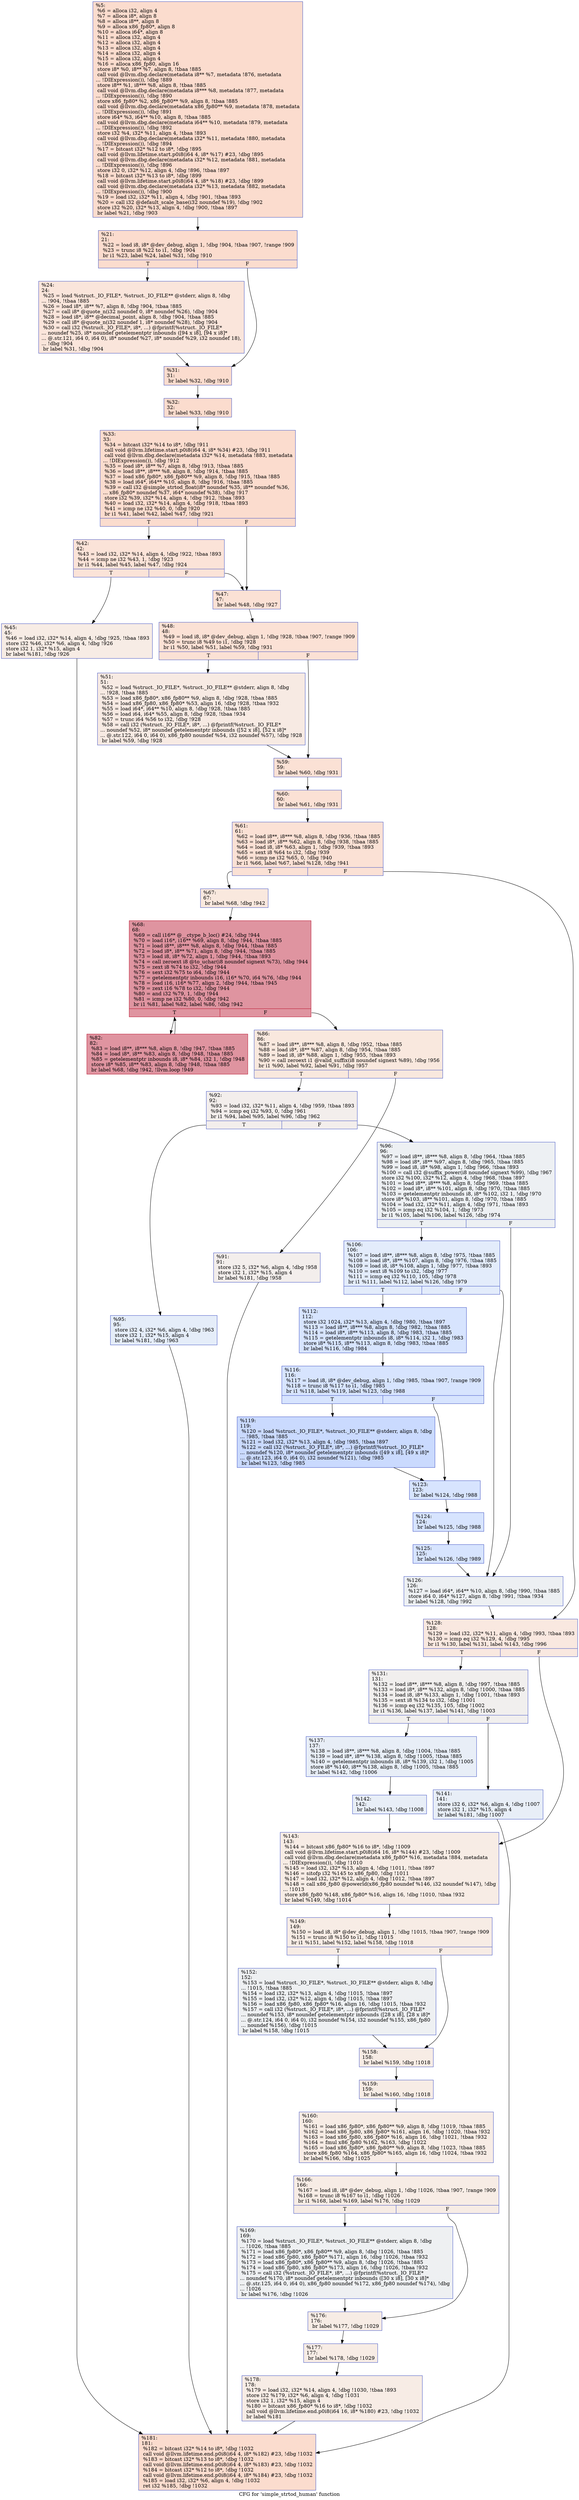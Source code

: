 digraph "CFG for 'simple_strtod_human' function" {
	label="CFG for 'simple_strtod_human' function";

	Node0xc01170 [shape=record,color="#3d50c3ff", style=filled, fillcolor="#f7af9170",label="{%5:\l  %6 = alloca i32, align 4\l  %7 = alloca i8*, align 8\l  %8 = alloca i8**, align 8\l  %9 = alloca x86_fp80*, align 8\l  %10 = alloca i64*, align 8\l  %11 = alloca i32, align 4\l  %12 = alloca i32, align 4\l  %13 = alloca i32, align 4\l  %14 = alloca i32, align 4\l  %15 = alloca i32, align 4\l  %16 = alloca x86_fp80, align 16\l  store i8* %0, i8** %7, align 8, !tbaa !885\l  call void @llvm.dbg.declare(metadata i8** %7, metadata !876, metadata\l... !DIExpression()), !dbg !889\l  store i8** %1, i8*** %8, align 8, !tbaa !885\l  call void @llvm.dbg.declare(metadata i8*** %8, metadata !877, metadata\l... !DIExpression()), !dbg !890\l  store x86_fp80* %2, x86_fp80** %9, align 8, !tbaa !885\l  call void @llvm.dbg.declare(metadata x86_fp80** %9, metadata !878, metadata\l... !DIExpression()), !dbg !891\l  store i64* %3, i64** %10, align 8, !tbaa !885\l  call void @llvm.dbg.declare(metadata i64** %10, metadata !879, metadata\l... !DIExpression()), !dbg !892\l  store i32 %4, i32* %11, align 4, !tbaa !893\l  call void @llvm.dbg.declare(metadata i32* %11, metadata !880, metadata\l... !DIExpression()), !dbg !894\l  %17 = bitcast i32* %12 to i8*, !dbg !895\l  call void @llvm.lifetime.start.p0i8(i64 4, i8* %17) #23, !dbg !895\l  call void @llvm.dbg.declare(metadata i32* %12, metadata !881, metadata\l... !DIExpression()), !dbg !896\l  store i32 0, i32* %12, align 4, !dbg !896, !tbaa !897\l  %18 = bitcast i32* %13 to i8*, !dbg !899\l  call void @llvm.lifetime.start.p0i8(i64 4, i8* %18) #23, !dbg !899\l  call void @llvm.dbg.declare(metadata i32* %13, metadata !882, metadata\l... !DIExpression()), !dbg !900\l  %19 = load i32, i32* %11, align 4, !dbg !901, !tbaa !893\l  %20 = call i32 @default_scale_base(i32 noundef %19), !dbg !902\l  store i32 %20, i32* %13, align 4, !dbg !900, !tbaa !897\l  br label %21, !dbg !903\l}"];
	Node0xc01170 -> Node0xc01340;
	Node0xc01340 [shape=record,color="#3d50c3ff", style=filled, fillcolor="#f7af9170",label="{%21:\l21:                                               \l  %22 = load i8, i8* @dev_debug, align 1, !dbg !904, !tbaa !907, !range !909\l  %23 = trunc i8 %22 to i1, !dbg !904\l  br i1 %23, label %24, label %31, !dbg !910\l|{<s0>T|<s1>F}}"];
	Node0xc01340:s0 -> Node0xc01390;
	Node0xc01340:s1 -> Node0xc013e0;
	Node0xc01390 [shape=record,color="#3d50c3ff", style=filled, fillcolor="#f4c5ad70",label="{%24:\l24:                                               \l  %25 = load %struct._IO_FILE*, %struct._IO_FILE** @stderr, align 8, !dbg\l... !904, !tbaa !885\l  %26 = load i8*, i8** %7, align 8, !dbg !904, !tbaa !885\l  %27 = call i8* @quote_n(i32 noundef 0, i8* noundef %26), !dbg !904\l  %28 = load i8*, i8** @decimal_point, align 8, !dbg !904, !tbaa !885\l  %29 = call i8* @quote_n(i32 noundef 1, i8* noundef %28), !dbg !904\l  %30 = call i32 (%struct._IO_FILE*, i8*, ...) @fprintf(%struct._IO_FILE*\l... noundef %25, i8* noundef getelementptr inbounds ([94 x i8], [94 x i8]*\l... @.str.121, i64 0, i64 0), i8* noundef %27, i8* noundef %29, i32 noundef 18),\l... !dbg !904\l  br label %31, !dbg !904\l}"];
	Node0xc01390 -> Node0xc013e0;
	Node0xc013e0 [shape=record,color="#3d50c3ff", style=filled, fillcolor="#f7af9170",label="{%31:\l31:                                               \l  br label %32, !dbg !910\l}"];
	Node0xc013e0 -> Node0xc01430;
	Node0xc01430 [shape=record,color="#3d50c3ff", style=filled, fillcolor="#f7af9170",label="{%32:\l32:                                               \l  br label %33, !dbg !910\l}"];
	Node0xc01430 -> Node0xc01480;
	Node0xc01480 [shape=record,color="#3d50c3ff", style=filled, fillcolor="#f7af9170",label="{%33:\l33:                                               \l  %34 = bitcast i32* %14 to i8*, !dbg !911\l  call void @llvm.lifetime.start.p0i8(i64 4, i8* %34) #23, !dbg !911\l  call void @llvm.dbg.declare(metadata i32* %14, metadata !883, metadata\l... !DIExpression()), !dbg !912\l  %35 = load i8*, i8** %7, align 8, !dbg !913, !tbaa !885\l  %36 = load i8**, i8*** %8, align 8, !dbg !914, !tbaa !885\l  %37 = load x86_fp80*, x86_fp80** %9, align 8, !dbg !915, !tbaa !885\l  %38 = load i64*, i64** %10, align 8, !dbg !916, !tbaa !885\l  %39 = call i32 @simple_strtod_float(i8* noundef %35, i8** noundef %36,\l... x86_fp80* noundef %37, i64* noundef %38), !dbg !917\l  store i32 %39, i32* %14, align 4, !dbg !912, !tbaa !893\l  %40 = load i32, i32* %14, align 4, !dbg !918, !tbaa !893\l  %41 = icmp ne i32 %40, 0, !dbg !920\l  br i1 %41, label %42, label %47, !dbg !921\l|{<s0>T|<s1>F}}"];
	Node0xc01480:s0 -> Node0xc014d0;
	Node0xc01480:s1 -> Node0xc01570;
	Node0xc014d0 [shape=record,color="#3d50c3ff", style=filled, fillcolor="#f6bfa670",label="{%42:\l42:                                               \l  %43 = load i32, i32* %14, align 4, !dbg !922, !tbaa !893\l  %44 = icmp ne i32 %43, 1, !dbg !923\l  br i1 %44, label %45, label %47, !dbg !924\l|{<s0>T|<s1>F}}"];
	Node0xc014d0:s0 -> Node0xc01520;
	Node0xc014d0:s1 -> Node0xc01570;
	Node0xc01520 [shape=record,color="#3d50c3ff", style=filled, fillcolor="#ecd3c570",label="{%45:\l45:                                               \l  %46 = load i32, i32* %14, align 4, !dbg !925, !tbaa !893\l  store i32 %46, i32* %6, align 4, !dbg !926\l  store i32 1, i32* %15, align 4\l  br label %181, !dbg !926\l}"];
	Node0xc01520 -> Node0xc02150;
	Node0xc01570 [shape=record,color="#3d50c3ff", style=filled, fillcolor="#f7bca170",label="{%47:\l47:                                               \l  br label %48, !dbg !927\l}"];
	Node0xc01570 -> Node0xc015c0;
	Node0xc015c0 [shape=record,color="#3d50c3ff", style=filled, fillcolor="#f7bca170",label="{%48:\l48:                                               \l  %49 = load i8, i8* @dev_debug, align 1, !dbg !928, !tbaa !907, !range !909\l  %50 = trunc i8 %49 to i1, !dbg !928\l  br i1 %50, label %51, label %59, !dbg !931\l|{<s0>T|<s1>F}}"];
	Node0xc015c0:s0 -> Node0xc01610;
	Node0xc015c0:s1 -> Node0xc01660;
	Node0xc01610 [shape=record,color="#3d50c3ff", style=filled, fillcolor="#eed0c070",label="{%51:\l51:                                               \l  %52 = load %struct._IO_FILE*, %struct._IO_FILE** @stderr, align 8, !dbg\l... !928, !tbaa !885\l  %53 = load x86_fp80*, x86_fp80** %9, align 8, !dbg !928, !tbaa !885\l  %54 = load x86_fp80, x86_fp80* %53, align 16, !dbg !928, !tbaa !932\l  %55 = load i64*, i64** %10, align 8, !dbg !928, !tbaa !885\l  %56 = load i64, i64* %55, align 8, !dbg !928, !tbaa !934\l  %57 = trunc i64 %56 to i32, !dbg !928\l  %58 = call i32 (%struct._IO_FILE*, i8*, ...) @fprintf(%struct._IO_FILE*\l... noundef %52, i8* noundef getelementptr inbounds ([52 x i8], [52 x i8]*\l... @.str.122, i64 0, i64 0), x86_fp80 noundef %54, i32 noundef %57), !dbg !928\l  br label %59, !dbg !928\l}"];
	Node0xc01610 -> Node0xc01660;
	Node0xc01660 [shape=record,color="#3d50c3ff", style=filled, fillcolor="#f7bca170",label="{%59:\l59:                                               \l  br label %60, !dbg !931\l}"];
	Node0xc01660 -> Node0xc016b0;
	Node0xc016b0 [shape=record,color="#3d50c3ff", style=filled, fillcolor="#f7bca170",label="{%60:\l60:                                               \l  br label %61, !dbg !931\l}"];
	Node0xc016b0 -> Node0xc01700;
	Node0xc01700 [shape=record,color="#3d50c3ff", style=filled, fillcolor="#f7bca170",label="{%61:\l61:                                               \l  %62 = load i8**, i8*** %8, align 8, !dbg !936, !tbaa !885\l  %63 = load i8*, i8** %62, align 8, !dbg !938, !tbaa !885\l  %64 = load i8, i8* %63, align 1, !dbg !939, !tbaa !893\l  %65 = sext i8 %64 to i32, !dbg !939\l  %66 = icmp ne i32 %65, 0, !dbg !940\l  br i1 %66, label %67, label %128, !dbg !941\l|{<s0>T|<s1>F}}"];
	Node0xc01700:s0 -> Node0xc01750;
	Node0xc01700:s1 -> Node0xc01c50;
	Node0xc01750 [shape=record,color="#3d50c3ff", style=filled, fillcolor="#f2cab570",label="{%67:\l67:                                               \l  br label %68, !dbg !942\l}"];
	Node0xc01750 -> Node0xc017a0;
	Node0xc017a0 [shape=record,color="#b70d28ff", style=filled, fillcolor="#b70d2870",label="{%68:\l68:                                               \l  %69 = call i16** @__ctype_b_loc() #24, !dbg !944\l  %70 = load i16*, i16** %69, align 8, !dbg !944, !tbaa !885\l  %71 = load i8**, i8*** %8, align 8, !dbg !944, !tbaa !885\l  %72 = load i8*, i8** %71, align 8, !dbg !944, !tbaa !885\l  %73 = load i8, i8* %72, align 1, !dbg !944, !tbaa !893\l  %74 = call zeroext i8 @to_uchar(i8 noundef signext %73), !dbg !944\l  %75 = zext i8 %74 to i32, !dbg !944\l  %76 = sext i32 %75 to i64, !dbg !944\l  %77 = getelementptr inbounds i16, i16* %70, i64 %76, !dbg !944\l  %78 = load i16, i16* %77, align 2, !dbg !944, !tbaa !945\l  %79 = zext i16 %78 to i32, !dbg !944\l  %80 = and i32 %79, 1, !dbg !944\l  %81 = icmp ne i32 %80, 0, !dbg !942\l  br i1 %81, label %82, label %86, !dbg !942\l|{<s0>T|<s1>F}}"];
	Node0xc017a0:s0 -> Node0xc017f0;
	Node0xc017a0:s1 -> Node0xc01840;
	Node0xc017f0 [shape=record,color="#b70d28ff", style=filled, fillcolor="#b70d2870",label="{%82:\l82:                                               \l  %83 = load i8**, i8*** %8, align 8, !dbg !947, !tbaa !885\l  %84 = load i8*, i8** %83, align 8, !dbg !948, !tbaa !885\l  %85 = getelementptr inbounds i8, i8* %84, i32 1, !dbg !948\l  store i8* %85, i8** %83, align 8, !dbg !948, !tbaa !885\l  br label %68, !dbg !942, !llvm.loop !949\l}"];
	Node0xc017f0 -> Node0xc017a0;
	Node0xc01840 [shape=record,color="#3d50c3ff", style=filled, fillcolor="#f2cab570",label="{%86:\l86:                                               \l  %87 = load i8**, i8*** %8, align 8, !dbg !952, !tbaa !885\l  %88 = load i8*, i8** %87, align 8, !dbg !954, !tbaa !885\l  %89 = load i8, i8* %88, align 1, !dbg !955, !tbaa !893\l  %90 = call zeroext i1 @valid_suffix(i8 noundef signext %89), !dbg !956\l  br i1 %90, label %92, label %91, !dbg !957\l|{<s0>T|<s1>F}}"];
	Node0xc01840:s0 -> Node0xc018e0;
	Node0xc01840:s1 -> Node0xc01890;
	Node0xc01890 [shape=record,color="#3d50c3ff", style=filled, fillcolor="#e3d9d370",label="{%91:\l91:                                               \l  store i32 5, i32* %6, align 4, !dbg !958\l  store i32 1, i32* %15, align 4\l  br label %181, !dbg !958\l}"];
	Node0xc01890 -> Node0xc02150;
	Node0xc018e0 [shape=record,color="#3d50c3ff", style=filled, fillcolor="#e3d9d370",label="{%92:\l92:                                               \l  %93 = load i32, i32* %11, align 4, !dbg !959, !tbaa !893\l  %94 = icmp eq i32 %93, 0, !dbg !961\l  br i1 %94, label %95, label %96, !dbg !962\l|{<s0>T|<s1>F}}"];
	Node0xc018e0:s0 -> Node0xc01930;
	Node0xc018e0:s1 -> Node0xc01980;
	Node0xc01930 [shape=record,color="#3d50c3ff", style=filled, fillcolor="#c5d6f270",label="{%95:\l95:                                               \l  store i32 4, i32* %6, align 4, !dbg !963\l  store i32 1, i32* %15, align 4\l  br label %181, !dbg !963\l}"];
	Node0xc01930 -> Node0xc02150;
	Node0xc01980 [shape=record,color="#3d50c3ff", style=filled, fillcolor="#d6dce470",label="{%96:\l96:                                               \l  %97 = load i8**, i8*** %8, align 8, !dbg !964, !tbaa !885\l  %98 = load i8*, i8** %97, align 8, !dbg !965, !tbaa !885\l  %99 = load i8, i8* %98, align 1, !dbg !966, !tbaa !893\l  %100 = call i32 @suffix_power(i8 noundef signext %99), !dbg !967\l  store i32 %100, i32* %12, align 4, !dbg !968, !tbaa !897\l  %101 = load i8**, i8*** %8, align 8, !dbg !969, !tbaa !885\l  %102 = load i8*, i8** %101, align 8, !dbg !970, !tbaa !885\l  %103 = getelementptr inbounds i8, i8* %102, i32 1, !dbg !970\l  store i8* %103, i8** %101, align 8, !dbg !970, !tbaa !885\l  %104 = load i32, i32* %11, align 4, !dbg !971, !tbaa !893\l  %105 = icmp eq i32 %104, 1, !dbg !973\l  br i1 %105, label %106, label %126, !dbg !974\l|{<s0>T|<s1>F}}"];
	Node0xc01980:s0 -> Node0xc019d0;
	Node0xc01980:s1 -> Node0xc01c00;
	Node0xc019d0 [shape=record,color="#3d50c3ff", style=filled, fillcolor="#bfd3f670",label="{%106:\l106:                                              \l  %107 = load i8**, i8*** %8, align 8, !dbg !975, !tbaa !885\l  %108 = load i8*, i8** %107, align 8, !dbg !976, !tbaa !885\l  %109 = load i8, i8* %108, align 1, !dbg !977, !tbaa !893\l  %110 = sext i8 %109 to i32, !dbg !977\l  %111 = icmp eq i32 %110, 105, !dbg !978\l  br i1 %111, label %112, label %126, !dbg !979\l|{<s0>T|<s1>F}}"];
	Node0xc019d0:s0 -> Node0xc01a20;
	Node0xc019d0:s1 -> Node0xc01c00;
	Node0xc01a20 [shape=record,color="#3d50c3ff", style=filled, fillcolor="#a5c3fe70",label="{%112:\l112:                                              \l  store i32 1024, i32* %13, align 4, !dbg !980, !tbaa !897\l  %113 = load i8**, i8*** %8, align 8, !dbg !982, !tbaa !885\l  %114 = load i8*, i8** %113, align 8, !dbg !983, !tbaa !885\l  %115 = getelementptr inbounds i8, i8* %114, i32 1, !dbg !983\l  store i8* %115, i8** %113, align 8, !dbg !983, !tbaa !885\l  br label %116, !dbg !984\l}"];
	Node0xc01a20 -> Node0xc01a70;
	Node0xc01a70 [shape=record,color="#3d50c3ff", style=filled, fillcolor="#a5c3fe70",label="{%116:\l116:                                              \l  %117 = load i8, i8* @dev_debug, align 1, !dbg !985, !tbaa !907, !range !909\l  %118 = trunc i8 %117 to i1, !dbg !985\l  br i1 %118, label %119, label %123, !dbg !988\l|{<s0>T|<s1>F}}"];
	Node0xc01a70:s0 -> Node0xc01ac0;
	Node0xc01a70:s1 -> Node0xc01b10;
	Node0xc01ac0 [shape=record,color="#3d50c3ff", style=filled, fillcolor="#88abfd70",label="{%119:\l119:                                              \l  %120 = load %struct._IO_FILE*, %struct._IO_FILE** @stderr, align 8, !dbg\l... !985, !tbaa !885\l  %121 = load i32, i32* %13, align 4, !dbg !985, !tbaa !897\l  %122 = call i32 (%struct._IO_FILE*, i8*, ...) @fprintf(%struct._IO_FILE*\l... noundef %120, i8* noundef getelementptr inbounds ([49 x i8], [49 x i8]*\l... @.str.123, i64 0, i64 0), i32 noundef %121), !dbg !985\l  br label %123, !dbg !985\l}"];
	Node0xc01ac0 -> Node0xc01b10;
	Node0xc01b10 [shape=record,color="#3d50c3ff", style=filled, fillcolor="#a5c3fe70",label="{%123:\l123:                                              \l  br label %124, !dbg !988\l}"];
	Node0xc01b10 -> Node0xc01b60;
	Node0xc01b60 [shape=record,color="#3d50c3ff", style=filled, fillcolor="#a5c3fe70",label="{%124:\l124:                                              \l  br label %125, !dbg !988\l}"];
	Node0xc01b60 -> Node0xc01bb0;
	Node0xc01bb0 [shape=record,color="#3d50c3ff", style=filled, fillcolor="#a5c3fe70",label="{%125:\l125:                                              \l  br label %126, !dbg !989\l}"];
	Node0xc01bb0 -> Node0xc01c00;
	Node0xc01c00 [shape=record,color="#3d50c3ff", style=filled, fillcolor="#d6dce470",label="{%126:\l126:                                              \l  %127 = load i64*, i64** %10, align 8, !dbg !990, !tbaa !885\l  store i64 0, i64* %127, align 8, !dbg !991, !tbaa !934\l  br label %128, !dbg !992\l}"];
	Node0xc01c00 -> Node0xc01c50;
	Node0xc01c50 [shape=record,color="#3d50c3ff", style=filled, fillcolor="#f1ccb870",label="{%128:\l128:                                              \l  %129 = load i32, i32* %11, align 4, !dbg !993, !tbaa !893\l  %130 = icmp eq i32 %129, 4, !dbg !995\l  br i1 %130, label %131, label %143, !dbg !996\l|{<s0>T|<s1>F}}"];
	Node0xc01c50:s0 -> Node0xc01ca0;
	Node0xc01c50:s1 -> Node0xc01de0;
	Node0xc01ca0 [shape=record,color="#3d50c3ff", style=filled, fillcolor="#e0dbd870",label="{%131:\l131:                                              \l  %132 = load i8**, i8*** %8, align 8, !dbg !997, !tbaa !885\l  %133 = load i8*, i8** %132, align 8, !dbg !1000, !tbaa !885\l  %134 = load i8, i8* %133, align 1, !dbg !1001, !tbaa !893\l  %135 = sext i8 %134 to i32, !dbg !1001\l  %136 = icmp eq i32 %135, 105, !dbg !1002\l  br i1 %136, label %137, label %141, !dbg !1003\l|{<s0>T|<s1>F}}"];
	Node0xc01ca0:s0 -> Node0xc01cf0;
	Node0xc01ca0:s1 -> Node0xc01d40;
	Node0xc01cf0 [shape=record,color="#3d50c3ff", style=filled, fillcolor="#cbd8ee70",label="{%137:\l137:                                              \l  %138 = load i8**, i8*** %8, align 8, !dbg !1004, !tbaa !885\l  %139 = load i8*, i8** %138, align 8, !dbg !1005, !tbaa !885\l  %140 = getelementptr inbounds i8, i8* %139, i32 1, !dbg !1005\l  store i8* %140, i8** %138, align 8, !dbg !1005, !tbaa !885\l  br label %142, !dbg !1006\l}"];
	Node0xc01cf0 -> Node0xc01d90;
	Node0xc01d40 [shape=record,color="#3d50c3ff", style=filled, fillcolor="#cbd8ee70",label="{%141:\l141:                                              \l  store i32 6, i32* %6, align 4, !dbg !1007\l  store i32 1, i32* %15, align 4\l  br label %181, !dbg !1007\l}"];
	Node0xc01d40 -> Node0xc02150;
	Node0xc01d90 [shape=record,color="#3d50c3ff", style=filled, fillcolor="#cbd8ee70",label="{%142:\l142:                                              \l  br label %143, !dbg !1008\l}"];
	Node0xc01d90 -> Node0xc01de0;
	Node0xc01de0 [shape=record,color="#3d50c3ff", style=filled, fillcolor="#ecd3c570",label="{%143:\l143:                                              \l  %144 = bitcast x86_fp80* %16 to i8*, !dbg !1009\l  call void @llvm.lifetime.start.p0i8(i64 16, i8* %144) #23, !dbg !1009\l  call void @llvm.dbg.declare(metadata x86_fp80* %16, metadata !884, metadata\l... !DIExpression()), !dbg !1010\l  %145 = load i32, i32* %13, align 4, !dbg !1011, !tbaa !897\l  %146 = sitofp i32 %145 to x86_fp80, !dbg !1011\l  %147 = load i32, i32* %12, align 4, !dbg !1012, !tbaa !897\l  %148 = call x86_fp80 @powerld(x86_fp80 noundef %146, i32 noundef %147), !dbg\l... !1013\l  store x86_fp80 %148, x86_fp80* %16, align 16, !dbg !1010, !tbaa !932\l  br label %149, !dbg !1014\l}"];
	Node0xc01de0 -> Node0xc01e30;
	Node0xc01e30 [shape=record,color="#3d50c3ff", style=filled, fillcolor="#ecd3c570",label="{%149:\l149:                                              \l  %150 = load i8, i8* @dev_debug, align 1, !dbg !1015, !tbaa !907, !range !909\l  %151 = trunc i8 %150 to i1, !dbg !1015\l  br i1 %151, label %152, label %158, !dbg !1018\l|{<s0>T|<s1>F}}"];
	Node0xc01e30:s0 -> Node0xc01e80;
	Node0xc01e30:s1 -> Node0xc01ed0;
	Node0xc01e80 [shape=record,color="#3d50c3ff", style=filled, fillcolor="#d9dce170",label="{%152:\l152:                                              \l  %153 = load %struct._IO_FILE*, %struct._IO_FILE** @stderr, align 8, !dbg\l... !1015, !tbaa !885\l  %154 = load i32, i32* %13, align 4, !dbg !1015, !tbaa !897\l  %155 = load i32, i32* %12, align 4, !dbg !1015, !tbaa !897\l  %156 = load x86_fp80, x86_fp80* %16, align 16, !dbg !1015, !tbaa !932\l  %157 = call i32 (%struct._IO_FILE*, i8*, ...) @fprintf(%struct._IO_FILE*\l... noundef %153, i8* noundef getelementptr inbounds ([28 x i8], [28 x i8]*\l... @.str.124, i64 0, i64 0), i32 noundef %154, i32 noundef %155, x86_fp80\l... noundef %156), !dbg !1015\l  br label %158, !dbg !1015\l}"];
	Node0xc01e80 -> Node0xc01ed0;
	Node0xc01ed0 [shape=record,color="#3d50c3ff", style=filled, fillcolor="#ecd3c570",label="{%158:\l158:                                              \l  br label %159, !dbg !1018\l}"];
	Node0xc01ed0 -> Node0xc01f20;
	Node0xc01f20 [shape=record,color="#3d50c3ff", style=filled, fillcolor="#ecd3c570",label="{%159:\l159:                                              \l  br label %160, !dbg !1018\l}"];
	Node0xc01f20 -> Node0xc01f70;
	Node0xc01f70 [shape=record,color="#3d50c3ff", style=filled, fillcolor="#ecd3c570",label="{%160:\l160:                                              \l  %161 = load x86_fp80*, x86_fp80** %9, align 8, !dbg !1019, !tbaa !885\l  %162 = load x86_fp80, x86_fp80* %161, align 16, !dbg !1020, !tbaa !932\l  %163 = load x86_fp80, x86_fp80* %16, align 16, !dbg !1021, !tbaa !932\l  %164 = fmul x86_fp80 %162, %163, !dbg !1022\l  %165 = load x86_fp80*, x86_fp80** %9, align 8, !dbg !1023, !tbaa !885\l  store x86_fp80 %164, x86_fp80* %165, align 16, !dbg !1024, !tbaa !932\l  br label %166, !dbg !1025\l}"];
	Node0xc01f70 -> Node0xc01fc0;
	Node0xc01fc0 [shape=record,color="#3d50c3ff", style=filled, fillcolor="#ecd3c570",label="{%166:\l166:                                              \l  %167 = load i8, i8* @dev_debug, align 1, !dbg !1026, !tbaa !907, !range !909\l  %168 = trunc i8 %167 to i1, !dbg !1026\l  br i1 %168, label %169, label %176, !dbg !1029\l|{<s0>T|<s1>F}}"];
	Node0xc01fc0:s0 -> Node0xc02010;
	Node0xc01fc0:s1 -> Node0xc02060;
	Node0xc02010 [shape=record,color="#3d50c3ff", style=filled, fillcolor="#d9dce170",label="{%169:\l169:                                              \l  %170 = load %struct._IO_FILE*, %struct._IO_FILE** @stderr, align 8, !dbg\l... !1026, !tbaa !885\l  %171 = load x86_fp80*, x86_fp80** %9, align 8, !dbg !1026, !tbaa !885\l  %172 = load x86_fp80, x86_fp80* %171, align 16, !dbg !1026, !tbaa !932\l  %173 = load x86_fp80*, x86_fp80** %9, align 8, !dbg !1026, !tbaa !885\l  %174 = load x86_fp80, x86_fp80* %173, align 16, !dbg !1026, !tbaa !932\l  %175 = call i32 (%struct._IO_FILE*, i8*, ...) @fprintf(%struct._IO_FILE*\l... noundef %170, i8* noundef getelementptr inbounds ([30 x i8], [30 x i8]*\l... @.str.125, i64 0, i64 0), x86_fp80 noundef %172, x86_fp80 noundef %174), !dbg\l... !1026\l  br label %176, !dbg !1026\l}"];
	Node0xc02010 -> Node0xc02060;
	Node0xc02060 [shape=record,color="#3d50c3ff", style=filled, fillcolor="#ecd3c570",label="{%176:\l176:                                              \l  br label %177, !dbg !1029\l}"];
	Node0xc02060 -> Node0xc020b0;
	Node0xc020b0 [shape=record,color="#3d50c3ff", style=filled, fillcolor="#ecd3c570",label="{%177:\l177:                                              \l  br label %178, !dbg !1029\l}"];
	Node0xc020b0 -> Node0xc02100;
	Node0xc02100 [shape=record,color="#3d50c3ff", style=filled, fillcolor="#ecd3c570",label="{%178:\l178:                                              \l  %179 = load i32, i32* %14, align 4, !dbg !1030, !tbaa !893\l  store i32 %179, i32* %6, align 4, !dbg !1031\l  store i32 1, i32* %15, align 4\l  %180 = bitcast x86_fp80* %16 to i8*, !dbg !1032\l  call void @llvm.lifetime.end.p0i8(i64 16, i8* %180) #23, !dbg !1032\l  br label %181\l}"];
	Node0xc02100 -> Node0xc02150;
	Node0xc02150 [shape=record,color="#3d50c3ff", style=filled, fillcolor="#f7af9170",label="{%181:\l181:                                              \l  %182 = bitcast i32* %14 to i8*, !dbg !1032\l  call void @llvm.lifetime.end.p0i8(i64 4, i8* %182) #23, !dbg !1032\l  %183 = bitcast i32* %13 to i8*, !dbg !1032\l  call void @llvm.lifetime.end.p0i8(i64 4, i8* %183) #23, !dbg !1032\l  %184 = bitcast i32* %12 to i8*, !dbg !1032\l  call void @llvm.lifetime.end.p0i8(i64 4, i8* %184) #23, !dbg !1032\l  %185 = load i32, i32* %6, align 4, !dbg !1032\l  ret i32 %185, !dbg !1032\l}"];
}
